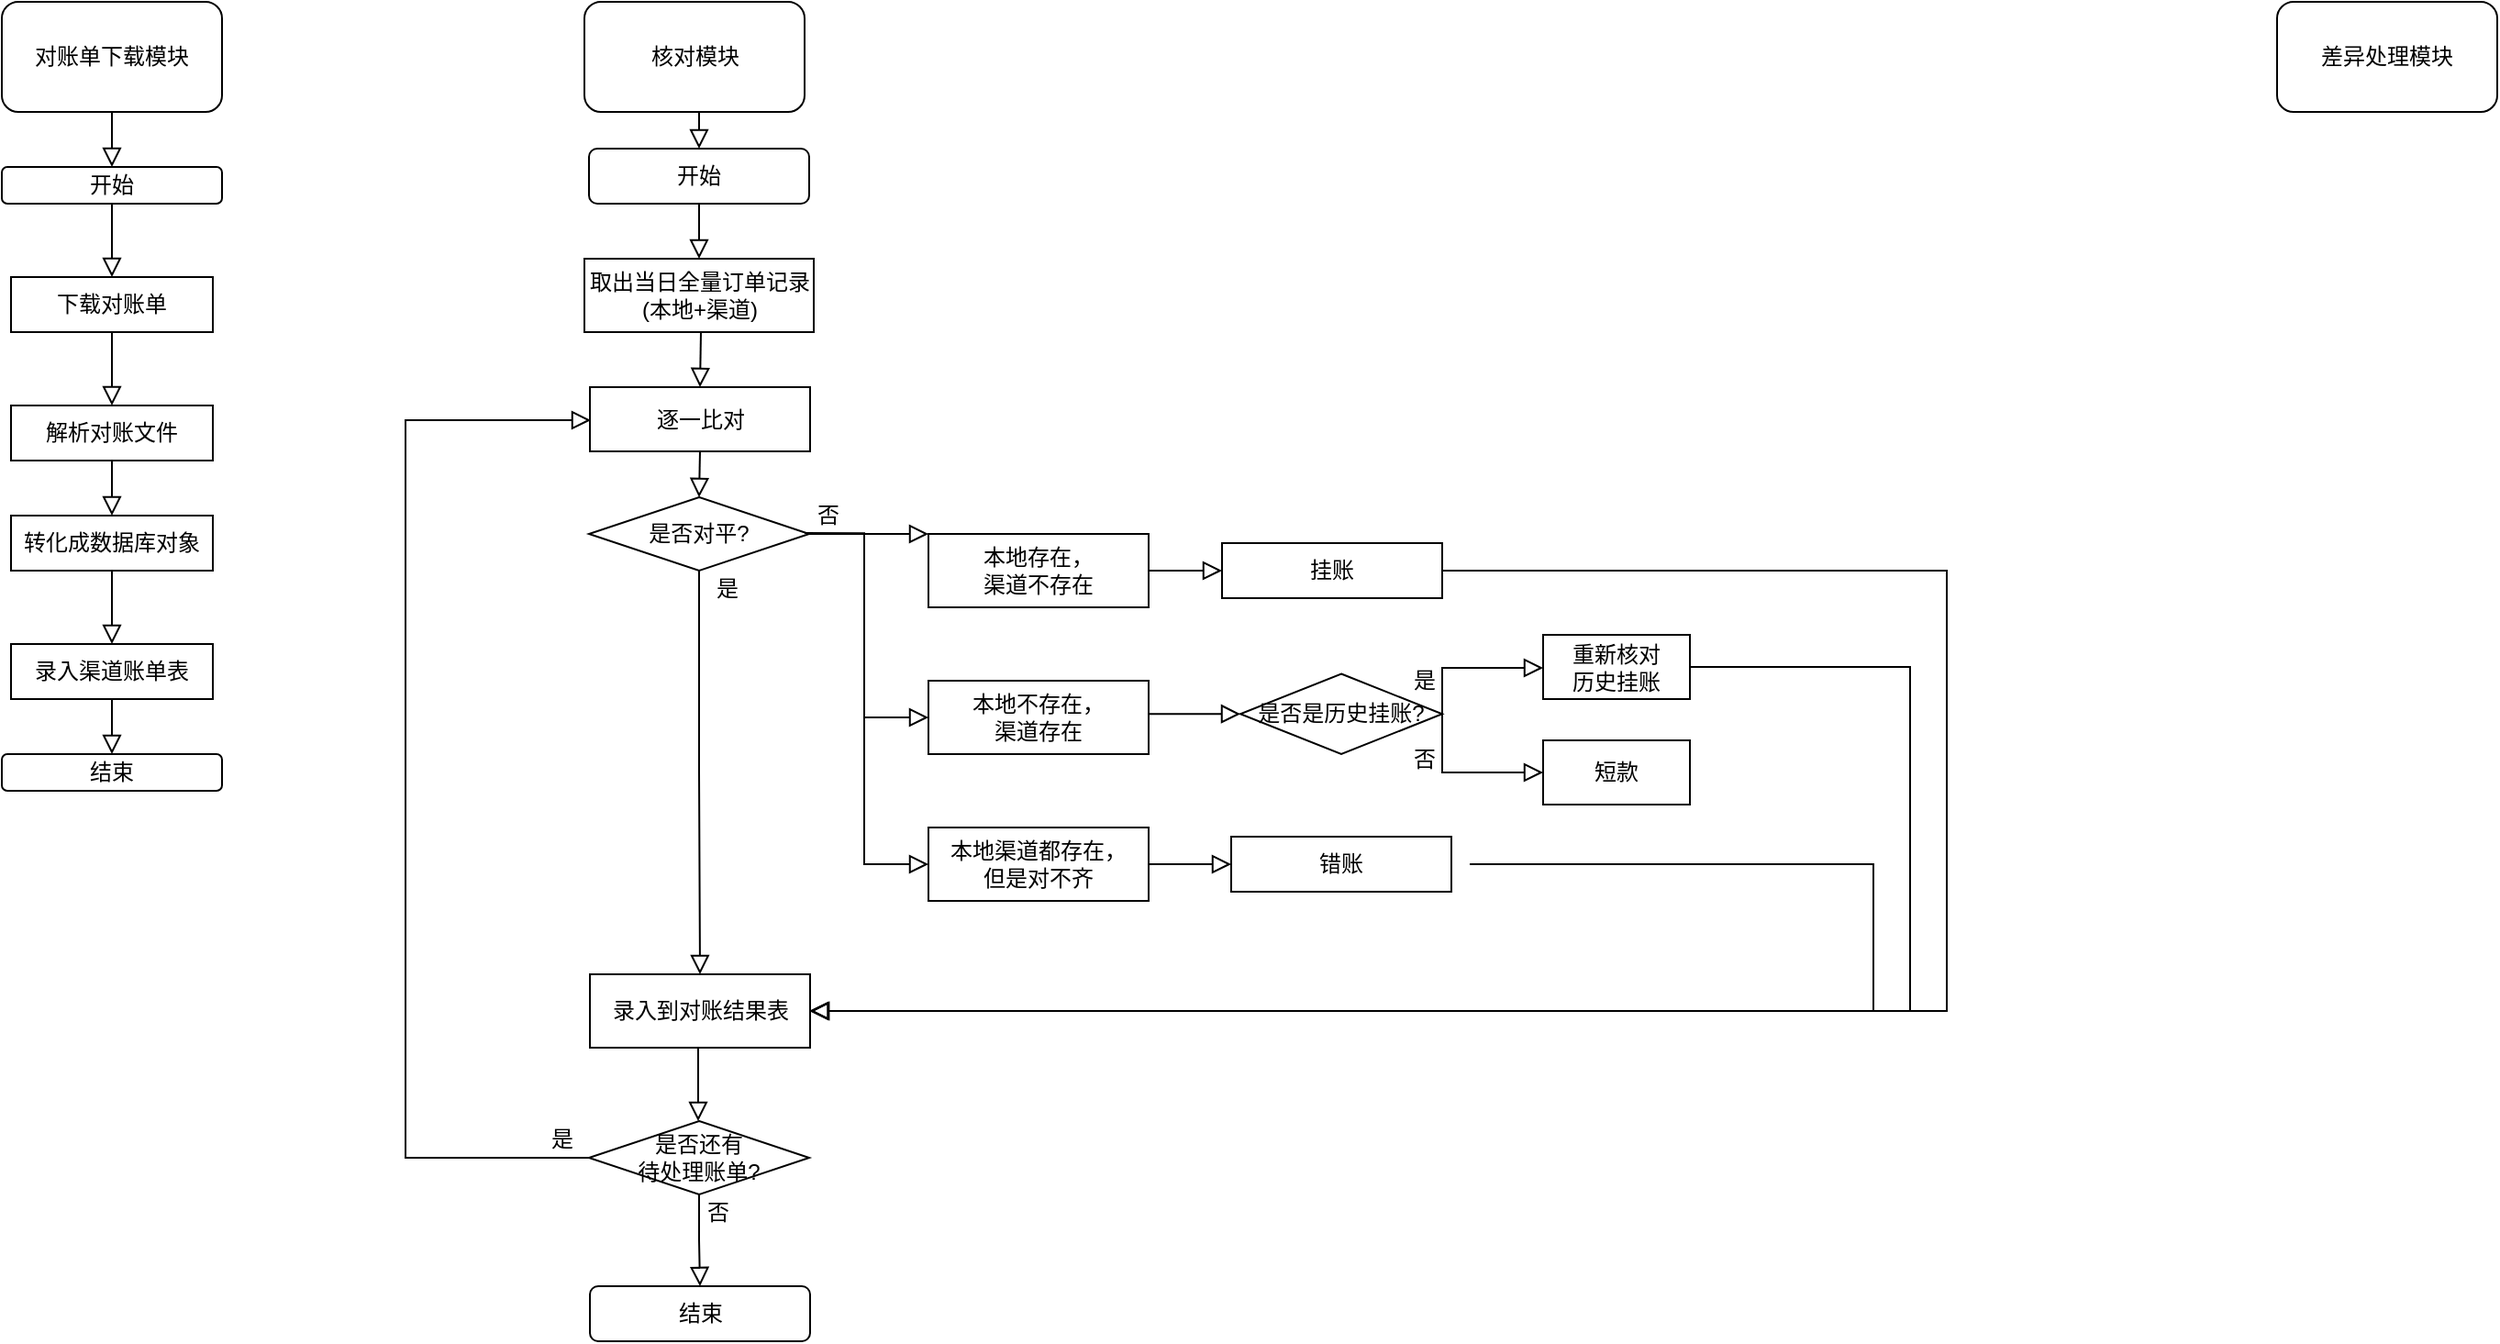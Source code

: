 <mxfile version="14.7.8" type="github">
  <diagram id="C5RBs43oDa-KdzZeNtuy" name="Page-1">
    <mxGraphModel dx="1106" dy="551" grid="1" gridSize="10" guides="1" tooltips="1" connect="1" arrows="1" fold="1" page="1" pageScale="1" pageWidth="827" pageHeight="1169" math="0" shadow="0">
      <root>
        <mxCell id="WIyWlLk6GJQsqaUBKTNV-0" />
        <mxCell id="WIyWlLk6GJQsqaUBKTNV-1" parent="WIyWlLk6GJQsqaUBKTNV-0" />
        <mxCell id="WIyWlLk6GJQsqaUBKTNV-2" value="" style="rounded=0;html=1;jettySize=auto;orthogonalLoop=1;fontSize=11;endArrow=block;endFill=0;endSize=8;strokeWidth=1;shadow=0;labelBackgroundColor=none;edgeStyle=orthogonalEdgeStyle;entryX=0.5;entryY=0;entryDx=0;entryDy=0;" parent="WIyWlLk6GJQsqaUBKTNV-1" source="WIyWlLk6GJQsqaUBKTNV-3" target="N6wHGYZwscQPNI5AvdY5-2" edge="1">
          <mxGeometry relative="1" as="geometry" />
        </mxCell>
        <mxCell id="WIyWlLk6GJQsqaUBKTNV-3" value="开始" style="rounded=1;whiteSpace=wrap;html=1;fontSize=12;glass=0;strokeWidth=1;shadow=0;" parent="WIyWlLk6GJQsqaUBKTNV-1" vertex="1">
          <mxGeometry x="80" y="160" width="120" height="20" as="geometry" />
        </mxCell>
        <mxCell id="N6wHGYZwscQPNI5AvdY5-2" value="下载对账单" style="rounded=0;whiteSpace=wrap;html=1;" vertex="1" parent="WIyWlLk6GJQsqaUBKTNV-1">
          <mxGeometry x="85" y="220" width="110" height="30" as="geometry" />
        </mxCell>
        <mxCell id="N6wHGYZwscQPNI5AvdY5-4" value="" style="rounded=0;html=1;jettySize=auto;orthogonalLoop=1;fontSize=11;endArrow=block;endFill=0;endSize=8;strokeWidth=1;shadow=0;labelBackgroundColor=none;edgeStyle=orthogonalEdgeStyle;entryX=0.5;entryY=0;entryDx=0;entryDy=0;exitX=0.5;exitY=1;exitDx=0;exitDy=0;" edge="1" parent="WIyWlLk6GJQsqaUBKTNV-1" source="N6wHGYZwscQPNI5AvdY5-2">
          <mxGeometry relative="1" as="geometry">
            <mxPoint x="90" y="170.0" as="sourcePoint" />
            <mxPoint x="140" y="290" as="targetPoint" />
          </mxGeometry>
        </mxCell>
        <mxCell id="N6wHGYZwscQPNI5AvdY5-5" value="解析对账文件" style="rounded=0;whiteSpace=wrap;html=1;" vertex="1" parent="WIyWlLk6GJQsqaUBKTNV-1">
          <mxGeometry x="85" y="290" width="110" height="30" as="geometry" />
        </mxCell>
        <mxCell id="N6wHGYZwscQPNI5AvdY5-6" value="" style="rounded=0;html=1;jettySize=auto;orthogonalLoop=1;fontSize=11;endArrow=block;endFill=0;endSize=8;strokeWidth=1;shadow=0;labelBackgroundColor=none;edgeStyle=orthogonalEdgeStyle;exitX=0.5;exitY=1;exitDx=0;exitDy=0;" edge="1" parent="WIyWlLk6GJQsqaUBKTNV-1" source="N6wHGYZwscQPNI5AvdY5-5">
          <mxGeometry relative="1" as="geometry">
            <mxPoint x="150" y="260" as="sourcePoint" />
            <mxPoint x="140" y="350" as="targetPoint" />
          </mxGeometry>
        </mxCell>
        <mxCell id="N6wHGYZwscQPNI5AvdY5-7" value="转化成数据库对象" style="rounded=0;whiteSpace=wrap;html=1;" vertex="1" parent="WIyWlLk6GJQsqaUBKTNV-1">
          <mxGeometry x="85" y="350" width="110" height="30" as="geometry" />
        </mxCell>
        <mxCell id="N6wHGYZwscQPNI5AvdY5-8" value="" style="rounded=0;html=1;jettySize=auto;orthogonalLoop=1;fontSize=11;endArrow=block;endFill=0;endSize=8;strokeWidth=1;shadow=0;labelBackgroundColor=none;edgeStyle=orthogonalEdgeStyle;exitX=0.5;exitY=1;exitDx=0;exitDy=0;" edge="1" parent="WIyWlLk6GJQsqaUBKTNV-1" source="N6wHGYZwscQPNI5AvdY5-7">
          <mxGeometry relative="1" as="geometry">
            <mxPoint x="150" y="330" as="sourcePoint" />
            <mxPoint x="140" y="420" as="targetPoint" />
          </mxGeometry>
        </mxCell>
        <mxCell id="N6wHGYZwscQPNI5AvdY5-9" value="录入渠道账单表" style="rounded=0;whiteSpace=wrap;html=1;" vertex="1" parent="WIyWlLk6GJQsqaUBKTNV-1">
          <mxGeometry x="85" y="420" width="110" height="30" as="geometry" />
        </mxCell>
        <mxCell id="N6wHGYZwscQPNI5AvdY5-10" value="结束" style="rounded=1;whiteSpace=wrap;html=1;fontSize=12;glass=0;strokeWidth=1;shadow=0;" vertex="1" parent="WIyWlLk6GJQsqaUBKTNV-1">
          <mxGeometry x="80" y="480" width="120" height="20" as="geometry" />
        </mxCell>
        <mxCell id="N6wHGYZwscQPNI5AvdY5-11" value="" style="rounded=0;html=1;jettySize=auto;orthogonalLoop=1;fontSize=11;endArrow=block;endFill=0;endSize=8;strokeWidth=1;shadow=0;labelBackgroundColor=none;edgeStyle=orthogonalEdgeStyle;exitX=0.5;exitY=1;exitDx=0;exitDy=0;entryX=0.5;entryY=0;entryDx=0;entryDy=0;" edge="1" parent="WIyWlLk6GJQsqaUBKTNV-1" source="N6wHGYZwscQPNI5AvdY5-9" target="N6wHGYZwscQPNI5AvdY5-10">
          <mxGeometry relative="1" as="geometry">
            <mxPoint x="150" y="390" as="sourcePoint" />
            <mxPoint x="150" y="430" as="targetPoint" />
          </mxGeometry>
        </mxCell>
        <mxCell id="N6wHGYZwscQPNI5AvdY5-12" value="对账单下载模块" style="rounded=1;whiteSpace=wrap;html=1;" vertex="1" parent="WIyWlLk6GJQsqaUBKTNV-1">
          <mxGeometry x="80" y="70" width="120" height="60" as="geometry" />
        </mxCell>
        <mxCell id="N6wHGYZwscQPNI5AvdY5-13" value="核对模块" style="rounded=1;whiteSpace=wrap;html=1;" vertex="1" parent="WIyWlLk6GJQsqaUBKTNV-1">
          <mxGeometry x="397.5" y="70" width="120" height="60" as="geometry" />
        </mxCell>
        <mxCell id="N6wHGYZwscQPNI5AvdY5-14" value="" style="rounded=0;html=1;jettySize=auto;orthogonalLoop=1;fontSize=11;endArrow=block;endFill=0;endSize=8;strokeWidth=1;shadow=0;labelBackgroundColor=none;edgeStyle=orthogonalEdgeStyle;exitX=0.5;exitY=1;exitDx=0;exitDy=0;" edge="1" parent="WIyWlLk6GJQsqaUBKTNV-1" source="N6wHGYZwscQPNI5AvdY5-12">
          <mxGeometry relative="1" as="geometry">
            <mxPoint x="150" y="190" as="sourcePoint" />
            <mxPoint x="140" y="160" as="targetPoint" />
          </mxGeometry>
        </mxCell>
        <mxCell id="N6wHGYZwscQPNI5AvdY5-15" value="开始" style="rounded=1;whiteSpace=wrap;html=1;fontSize=12;glass=0;strokeWidth=1;shadow=0;" vertex="1" parent="WIyWlLk6GJQsqaUBKTNV-1">
          <mxGeometry x="400" y="150" width="120" height="30" as="geometry" />
        </mxCell>
        <mxCell id="N6wHGYZwscQPNI5AvdY5-16" value="" style="rounded=0;html=1;jettySize=auto;orthogonalLoop=1;fontSize=11;endArrow=block;endFill=0;endSize=8;strokeWidth=1;shadow=0;labelBackgroundColor=none;edgeStyle=orthogonalEdgeStyle;exitX=0.5;exitY=1;exitDx=0;exitDy=0;entryX=0.5;entryY=0;entryDx=0;entryDy=0;" edge="1" parent="WIyWlLk6GJQsqaUBKTNV-1" source="N6wHGYZwscQPNI5AvdY5-13" target="N6wHGYZwscQPNI5AvdY5-15">
          <mxGeometry relative="1" as="geometry">
            <mxPoint x="292.5" y="140" as="sourcePoint" />
            <mxPoint x="292.5" y="170" as="targetPoint" />
          </mxGeometry>
        </mxCell>
        <mxCell id="N6wHGYZwscQPNI5AvdY5-17" value="取出当日全量订单记录&lt;br&gt;(本地+渠道)" style="rounded=0;whiteSpace=wrap;html=1;" vertex="1" parent="WIyWlLk6GJQsqaUBKTNV-1">
          <mxGeometry x="397.5" y="210" width="125" height="40" as="geometry" />
        </mxCell>
        <mxCell id="N6wHGYZwscQPNI5AvdY5-18" value="" style="rounded=0;html=1;jettySize=auto;orthogonalLoop=1;fontSize=11;endArrow=block;endFill=0;endSize=8;strokeWidth=1;shadow=0;labelBackgroundColor=none;edgeStyle=orthogonalEdgeStyle;entryX=0.5;entryY=0;entryDx=0;entryDy=0;exitX=0.5;exitY=1;exitDx=0;exitDy=0;" edge="1" parent="WIyWlLk6GJQsqaUBKTNV-1" source="N6wHGYZwscQPNI5AvdY5-15" target="N6wHGYZwscQPNI5AvdY5-17">
          <mxGeometry relative="1" as="geometry">
            <mxPoint x="292.5" y="190" as="sourcePoint" />
            <mxPoint x="292.5" y="230" as="targetPoint" />
          </mxGeometry>
        </mxCell>
        <mxCell id="N6wHGYZwscQPNI5AvdY5-20" value="" style="rounded=0;html=1;jettySize=auto;orthogonalLoop=1;fontSize=11;endArrow=block;endFill=0;endSize=8;strokeWidth=1;shadow=0;labelBackgroundColor=none;edgeStyle=orthogonalEdgeStyle;entryX=0.5;entryY=0;entryDx=0;entryDy=0;" edge="1" parent="WIyWlLk6GJQsqaUBKTNV-1" target="N6wHGYZwscQPNI5AvdY5-74">
          <mxGeometry relative="1" as="geometry">
            <mxPoint x="461" y="250" as="sourcePoint" />
            <mxPoint x="470" y="270" as="targetPoint" />
          </mxGeometry>
        </mxCell>
        <mxCell id="N6wHGYZwscQPNI5AvdY5-22" value="是否对平?" style="rhombus;whiteSpace=wrap;html=1;" vertex="1" parent="WIyWlLk6GJQsqaUBKTNV-1">
          <mxGeometry x="400" y="340" width="120" height="40" as="geometry" />
        </mxCell>
        <mxCell id="N6wHGYZwscQPNI5AvdY5-23" value="" style="rounded=0;html=1;jettySize=auto;orthogonalLoop=1;fontSize=11;endArrow=block;endFill=0;endSize=8;strokeWidth=1;shadow=0;labelBackgroundColor=none;edgeStyle=orthogonalEdgeStyle;entryX=0.5;entryY=0;entryDx=0;entryDy=0;exitX=0.5;exitY=1;exitDx=0;exitDy=0;" edge="1" parent="WIyWlLk6GJQsqaUBKTNV-1" source="N6wHGYZwscQPNI5AvdY5-74" target="N6wHGYZwscQPNI5AvdY5-22">
          <mxGeometry relative="1" as="geometry">
            <mxPoint x="460" y="316" as="sourcePoint" />
            <mxPoint x="462.5" y="300" as="targetPoint" />
          </mxGeometry>
        </mxCell>
        <mxCell id="N6wHGYZwscQPNI5AvdY5-29" value="" style="rounded=0;html=1;jettySize=auto;orthogonalLoop=1;fontSize=11;endArrow=block;endFill=0;endSize=8;strokeWidth=1;shadow=0;labelBackgroundColor=none;edgeStyle=orthogonalEdgeStyle;exitX=0.5;exitY=1;exitDx=0;exitDy=0;entryX=0.5;entryY=0;entryDx=0;entryDy=0;" edge="1" parent="WIyWlLk6GJQsqaUBKTNV-1">
          <mxGeometry relative="1" as="geometry">
            <mxPoint x="459.5" y="630" as="sourcePoint" />
            <mxPoint x="459.5" y="680" as="targetPoint" />
          </mxGeometry>
        </mxCell>
        <mxCell id="N6wHGYZwscQPNI5AvdY5-33" value="" style="rounded=0;html=1;jettySize=auto;orthogonalLoop=1;fontSize=11;endArrow=block;endFill=0;endSize=8;strokeWidth=1;shadow=0;labelBackgroundColor=none;edgeStyle=orthogonalEdgeStyle;exitX=0;exitY=0.5;exitDx=0;exitDy=0;" edge="1" parent="WIyWlLk6GJQsqaUBKTNV-1" source="N6wHGYZwscQPNI5AvdY5-66">
          <mxGeometry relative="1" as="geometry">
            <mxPoint x="397.5" y="610" as="sourcePoint" />
            <mxPoint x="401" y="298" as="targetPoint" />
            <Array as="points">
              <mxPoint x="300" y="700" />
              <mxPoint x="300" y="298" />
            </Array>
          </mxGeometry>
        </mxCell>
        <mxCell id="N6wHGYZwscQPNI5AvdY5-35" value="" style="rounded=0;html=1;jettySize=auto;orthogonalLoop=1;fontSize=11;endArrow=block;endFill=0;endSize=8;strokeWidth=1;shadow=0;labelBackgroundColor=none;edgeStyle=orthogonalEdgeStyle;exitX=1;exitY=0.5;exitDx=0;exitDy=0;entryX=0;entryY=0;entryDx=0;entryDy=0;" edge="1" parent="WIyWlLk6GJQsqaUBKTNV-1" source="N6wHGYZwscQPNI5AvdY5-22" target="N6wHGYZwscQPNI5AvdY5-49">
          <mxGeometry relative="1" as="geometry">
            <mxPoint x="470.0" y="320.0" as="sourcePoint" />
            <mxPoint x="580" y="300" as="targetPoint" />
            <Array as="points">
              <mxPoint x="570" y="360" />
              <mxPoint x="570" y="360" />
            </Array>
          </mxGeometry>
        </mxCell>
        <mxCell id="N6wHGYZwscQPNI5AvdY5-36" value="否" style="text;html=1;align=center;verticalAlign=middle;resizable=0;points=[];autosize=1;strokeColor=none;" vertex="1" parent="WIyWlLk6GJQsqaUBKTNV-1">
          <mxGeometry x="515" y="340" width="30" height="20" as="geometry" />
        </mxCell>
        <mxCell id="N6wHGYZwscQPNI5AvdY5-41" value="" style="rounded=0;html=1;jettySize=auto;orthogonalLoop=1;fontSize=11;endArrow=block;endFill=0;endSize=8;strokeWidth=1;shadow=0;labelBackgroundColor=none;edgeStyle=orthogonalEdgeStyle;entryX=0;entryY=0.5;entryDx=0;entryDy=0;" edge="1" parent="WIyWlLk6GJQsqaUBKTNV-1" target="N6wHGYZwscQPNI5AvdY5-50">
          <mxGeometry relative="1" as="geometry">
            <mxPoint x="550" y="460" as="sourcePoint" />
            <mxPoint x="575" y="440" as="targetPoint" />
            <Array as="points">
              <mxPoint x="555" y="460" />
              <mxPoint x="555" y="460" />
            </Array>
          </mxGeometry>
        </mxCell>
        <mxCell id="N6wHGYZwscQPNI5AvdY5-44" value="" style="rounded=0;html=1;jettySize=auto;orthogonalLoop=1;fontSize=11;endArrow=block;endFill=0;endSize=8;strokeWidth=1;shadow=0;labelBackgroundColor=none;edgeStyle=orthogonalEdgeStyle;exitX=0.083;exitY=0.978;exitDx=0;exitDy=0;exitPerimeter=0;entryX=0;entryY=0.5;entryDx=0;entryDy=0;" edge="1" parent="WIyWlLk6GJQsqaUBKTNV-1" source="N6wHGYZwscQPNI5AvdY5-36" target="N6wHGYZwscQPNI5AvdY5-51">
          <mxGeometry relative="1" as="geometry">
            <mxPoint x="530.0" y="370.0" as="sourcePoint" />
            <mxPoint x="580" y="470" as="targetPoint" />
            <Array as="points">
              <mxPoint x="550" y="360" />
              <mxPoint x="550" y="540" />
            </Array>
          </mxGeometry>
        </mxCell>
        <mxCell id="N6wHGYZwscQPNI5AvdY5-46" value="是否是历史挂账?" style="rhombus;whiteSpace=wrap;html=1;" vertex="1" parent="WIyWlLk6GJQsqaUBKTNV-1">
          <mxGeometry x="755" y="436.25" width="110" height="43.75" as="geometry" />
        </mxCell>
        <mxCell id="N6wHGYZwscQPNI5AvdY5-49" value="&lt;span&gt;本地存在，&lt;/span&gt;&lt;br&gt;&lt;span&gt;渠道不存在&lt;/span&gt;" style="rounded=0;whiteSpace=wrap;html=1;" vertex="1" parent="WIyWlLk6GJQsqaUBKTNV-1">
          <mxGeometry x="585" y="360" width="120" height="40" as="geometry" />
        </mxCell>
        <mxCell id="N6wHGYZwscQPNI5AvdY5-50" value="&lt;span&gt;本地不存在，&lt;/span&gt;&lt;br&gt;&lt;span&gt;渠道存在&lt;/span&gt;" style="rounded=0;whiteSpace=wrap;html=1;" vertex="1" parent="WIyWlLk6GJQsqaUBKTNV-1">
          <mxGeometry x="585" y="440" width="120" height="40" as="geometry" />
        </mxCell>
        <mxCell id="N6wHGYZwscQPNI5AvdY5-51" value="本地渠道都存在，&lt;br&gt;但是对不齐" style="rounded=0;whiteSpace=wrap;html=1;" vertex="1" parent="WIyWlLk6GJQsqaUBKTNV-1">
          <mxGeometry x="585" y="520" width="120" height="40" as="geometry" />
        </mxCell>
        <mxCell id="N6wHGYZwscQPNI5AvdY5-52" value="" style="rounded=0;html=1;jettySize=auto;orthogonalLoop=1;fontSize=11;endArrow=block;endFill=0;endSize=8;strokeWidth=1;shadow=0;labelBackgroundColor=none;edgeStyle=orthogonalEdgeStyle;exitX=1;exitY=0.5;exitDx=0;exitDy=0;entryX=0;entryY=0.5;entryDx=0;entryDy=0;" edge="1" parent="WIyWlLk6GJQsqaUBKTNV-1" source="N6wHGYZwscQPNI5AvdY5-50" target="N6wHGYZwscQPNI5AvdY5-46">
          <mxGeometry relative="1" as="geometry">
            <mxPoint x="525.0" y="450.0" as="sourcePoint" />
            <mxPoint x="585" y="450.0" as="targetPoint" />
            <Array as="points">
              <mxPoint x="705" y="458" />
            </Array>
          </mxGeometry>
        </mxCell>
        <mxCell id="N6wHGYZwscQPNI5AvdY5-53" value="" style="rounded=0;html=1;jettySize=auto;orthogonalLoop=1;fontSize=11;endArrow=block;endFill=0;endSize=8;strokeWidth=1;shadow=0;labelBackgroundColor=none;edgeStyle=orthogonalEdgeStyle;exitX=1;exitY=0.5;exitDx=0;exitDy=0;entryX=0;entryY=0.5;entryDx=0;entryDy=0;" edge="1" parent="WIyWlLk6GJQsqaUBKTNV-1" source="N6wHGYZwscQPNI5AvdY5-49">
          <mxGeometry relative="1" as="geometry">
            <mxPoint x="715.0" y="379.05" as="sourcePoint" />
            <mxPoint x="745" y="380" as="targetPoint" />
            <Array as="points" />
          </mxGeometry>
        </mxCell>
        <mxCell id="N6wHGYZwscQPNI5AvdY5-56" value="" style="rounded=0;html=1;jettySize=auto;orthogonalLoop=1;fontSize=11;endArrow=block;endFill=0;endSize=8;strokeWidth=1;shadow=0;labelBackgroundColor=none;edgeStyle=orthogonalEdgeStyle;entryX=0;entryY=0.5;entryDx=0;entryDy=0;exitX=1;exitY=0.5;exitDx=0;exitDy=0;" edge="1" parent="WIyWlLk6GJQsqaUBKTNV-1" source="N6wHGYZwscQPNI5AvdY5-46" target="N6wHGYZwscQPNI5AvdY5-79">
          <mxGeometry relative="1" as="geometry">
            <mxPoint x="915" y="528" as="sourcePoint" />
            <mxPoint x="905" y="415" as="targetPoint" />
            <Array as="points">
              <mxPoint x="865" y="433" />
              <mxPoint x="920" y="433" />
            </Array>
          </mxGeometry>
        </mxCell>
        <mxCell id="N6wHGYZwscQPNI5AvdY5-57" value="是" style="text;html=1;align=center;verticalAlign=middle;resizable=0;points=[];autosize=1;strokeColor=none;" vertex="1" parent="WIyWlLk6GJQsqaUBKTNV-1">
          <mxGeometry x="840" y="430" width="30" height="20" as="geometry" />
        </mxCell>
        <mxCell id="N6wHGYZwscQPNI5AvdY5-58" value="录入到对账结果表" style="rounded=0;whiteSpace=wrap;html=1;" vertex="1" parent="WIyWlLk6GJQsqaUBKTNV-1">
          <mxGeometry x="400.5" y="600" width="120" height="40" as="geometry" />
        </mxCell>
        <mxCell id="N6wHGYZwscQPNI5AvdY5-59" value="" style="rounded=0;html=1;jettySize=auto;orthogonalLoop=1;fontSize=11;endArrow=block;endFill=0;endSize=8;strokeWidth=1;shadow=0;labelBackgroundColor=none;edgeStyle=orthogonalEdgeStyle;exitX=1;exitY=0.5;exitDx=0;exitDy=0;entryX=1;entryY=0.5;entryDx=0;entryDy=0;" edge="1" parent="WIyWlLk6GJQsqaUBKTNV-1" source="N6wHGYZwscQPNI5AvdY5-76" target="N6wHGYZwscQPNI5AvdY5-58">
          <mxGeometry relative="1" as="geometry">
            <mxPoint x="845" y="380" as="sourcePoint" />
            <mxPoint x="1120" y="430" as="targetPoint" />
            <Array as="points">
              <mxPoint x="1140" y="380" />
              <mxPoint x="1140" y="620" />
            </Array>
          </mxGeometry>
        </mxCell>
        <mxCell id="N6wHGYZwscQPNI5AvdY5-60" value="" style="rounded=0;html=1;jettySize=auto;orthogonalLoop=1;fontSize=11;endArrow=block;endFill=0;endSize=8;strokeWidth=1;shadow=0;labelBackgroundColor=none;edgeStyle=orthogonalEdgeStyle;entryX=1;entryY=0.5;entryDx=0;entryDy=0;exitX=1;exitY=0.5;exitDx=0;exitDy=0;" edge="1" parent="WIyWlLk6GJQsqaUBKTNV-1" source="N6wHGYZwscQPNI5AvdY5-79" target="N6wHGYZwscQPNI5AvdY5-58">
          <mxGeometry relative="1" as="geometry">
            <mxPoint x="1005" y="415" as="sourcePoint" />
            <mxPoint x="765.0" y="468.125" as="targetPoint" />
            <Array as="points">
              <mxPoint x="1120" y="433" />
              <mxPoint x="1120" y="620" />
            </Array>
          </mxGeometry>
        </mxCell>
        <mxCell id="N6wHGYZwscQPNI5AvdY5-61" value="" style="rounded=0;html=1;jettySize=auto;orthogonalLoop=1;fontSize=11;endArrow=block;endFill=0;endSize=8;strokeWidth=1;shadow=0;labelBackgroundColor=none;edgeStyle=orthogonalEdgeStyle;" edge="1" parent="WIyWlLk6GJQsqaUBKTNV-1">
          <mxGeometry relative="1" as="geometry">
            <mxPoint x="880" y="540" as="sourcePoint" />
            <mxPoint x="520" y="620" as="targetPoint" />
            <Array as="points">
              <mxPoint x="1100" y="540" />
              <mxPoint x="1100" y="620" />
            </Array>
          </mxGeometry>
        </mxCell>
        <mxCell id="N6wHGYZwscQPNI5AvdY5-64" value="" style="rounded=0;html=1;jettySize=auto;orthogonalLoop=1;fontSize=11;endArrow=block;endFill=0;endSize=8;strokeWidth=1;shadow=0;labelBackgroundColor=none;edgeStyle=orthogonalEdgeStyle;entryX=0.5;entryY=0;entryDx=0;entryDy=0;exitX=0.5;exitY=1;exitDx=0;exitDy=0;" edge="1" parent="WIyWlLk6GJQsqaUBKTNV-1" source="N6wHGYZwscQPNI5AvdY5-22" target="N6wHGYZwscQPNI5AvdY5-58">
          <mxGeometry relative="1" as="geometry">
            <mxPoint x="470" y="320" as="sourcePoint" />
            <mxPoint x="470" y="350" as="targetPoint" />
          </mxGeometry>
        </mxCell>
        <mxCell id="N6wHGYZwscQPNI5AvdY5-65" value="是" style="text;html=1;align=center;verticalAlign=middle;resizable=0;points=[];autosize=1;strokeColor=none;" vertex="1" parent="WIyWlLk6GJQsqaUBKTNV-1">
          <mxGeometry x="460" y="380" width="30" height="20" as="geometry" />
        </mxCell>
        <mxCell id="N6wHGYZwscQPNI5AvdY5-66" value="是否还有&lt;br&gt;待处理账单?" style="rhombus;whiteSpace=wrap;html=1;" vertex="1" parent="WIyWlLk6GJQsqaUBKTNV-1">
          <mxGeometry x="400" y="680" width="120" height="40" as="geometry" />
        </mxCell>
        <mxCell id="N6wHGYZwscQPNI5AvdY5-67" value="是" style="text;html=1;align=center;verticalAlign=middle;resizable=0;points=[];autosize=1;strokeColor=none;" vertex="1" parent="WIyWlLk6GJQsqaUBKTNV-1">
          <mxGeometry x="370" y="680" width="30" height="20" as="geometry" />
        </mxCell>
        <mxCell id="N6wHGYZwscQPNI5AvdY5-68" value="结束" style="rounded=1;whiteSpace=wrap;html=1;fontSize=12;glass=0;strokeWidth=1;shadow=0;" vertex="1" parent="WIyWlLk6GJQsqaUBKTNV-1">
          <mxGeometry x="400.5" y="770" width="120" height="30" as="geometry" />
        </mxCell>
        <mxCell id="N6wHGYZwscQPNI5AvdY5-69" value="" style="rounded=0;html=1;jettySize=auto;orthogonalLoop=1;fontSize=11;endArrow=block;endFill=0;endSize=8;strokeWidth=1;shadow=0;labelBackgroundColor=none;edgeStyle=orthogonalEdgeStyle;exitX=0.5;exitY=1;exitDx=0;exitDy=0;entryX=0.5;entryY=0;entryDx=0;entryDy=0;" edge="1" parent="WIyWlLk6GJQsqaUBKTNV-1" source="N6wHGYZwscQPNI5AvdY5-66" target="N6wHGYZwscQPNI5AvdY5-68">
          <mxGeometry relative="1" as="geometry">
            <mxPoint x="463" y="720" as="sourcePoint" />
            <mxPoint x="490" y="750" as="targetPoint" />
          </mxGeometry>
        </mxCell>
        <mxCell id="N6wHGYZwscQPNI5AvdY5-71" value="否" style="text;html=1;align=center;verticalAlign=middle;resizable=0;points=[];autosize=1;strokeColor=none;" vertex="1" parent="WIyWlLk6GJQsqaUBKTNV-1">
          <mxGeometry x="455" y="720" width="30" height="20" as="geometry" />
        </mxCell>
        <mxCell id="N6wHGYZwscQPNI5AvdY5-72" value="差异处理模块" style="rounded=1;whiteSpace=wrap;html=1;" vertex="1" parent="WIyWlLk6GJQsqaUBKTNV-1">
          <mxGeometry x="1320" y="70" width="120" height="60" as="geometry" />
        </mxCell>
        <mxCell id="N6wHGYZwscQPNI5AvdY5-74" value="逐一比对" style="rounded=0;whiteSpace=wrap;html=1;" vertex="1" parent="WIyWlLk6GJQsqaUBKTNV-1">
          <mxGeometry x="400.5" y="280" width="120" height="35" as="geometry" />
        </mxCell>
        <mxCell id="N6wHGYZwscQPNI5AvdY5-76" value="挂账" style="rounded=0;whiteSpace=wrap;html=1;" vertex="1" parent="WIyWlLk6GJQsqaUBKTNV-1">
          <mxGeometry x="745" y="365" width="120" height="30" as="geometry" />
        </mxCell>
        <mxCell id="N6wHGYZwscQPNI5AvdY5-77" value="错账" style="rounded=0;whiteSpace=wrap;html=1;" vertex="1" parent="WIyWlLk6GJQsqaUBKTNV-1">
          <mxGeometry x="750" y="525" width="120" height="30" as="geometry" />
        </mxCell>
        <mxCell id="N6wHGYZwscQPNI5AvdY5-78" value="" style="rounded=0;html=1;jettySize=auto;orthogonalLoop=1;fontSize=11;endArrow=block;endFill=0;endSize=8;strokeWidth=1;shadow=0;labelBackgroundColor=none;edgeStyle=orthogonalEdgeStyle;entryX=0;entryY=0.5;entryDx=0;entryDy=0;exitX=1;exitY=0.5;exitDx=0;exitDy=0;" edge="1" parent="WIyWlLk6GJQsqaUBKTNV-1" source="N6wHGYZwscQPNI5AvdY5-51" target="N6wHGYZwscQPNI5AvdY5-77">
          <mxGeometry relative="1" as="geometry">
            <mxPoint x="715" y="468" as="sourcePoint" />
            <mxPoint x="765" y="468.125" as="targetPoint" />
            <Array as="points">
              <mxPoint x="730" y="540" />
              <mxPoint x="730" y="540" />
            </Array>
          </mxGeometry>
        </mxCell>
        <mxCell id="N6wHGYZwscQPNI5AvdY5-79" value="&lt;span&gt;重新核对&lt;/span&gt;&lt;br&gt;&lt;span&gt;历史挂账&lt;/span&gt;" style="rounded=0;whiteSpace=wrap;html=1;" vertex="1" parent="WIyWlLk6GJQsqaUBKTNV-1">
          <mxGeometry x="920" y="415" width="80" height="35" as="geometry" />
        </mxCell>
        <mxCell id="N6wHGYZwscQPNI5AvdY5-81" value="短款" style="rounded=0;whiteSpace=wrap;html=1;" vertex="1" parent="WIyWlLk6GJQsqaUBKTNV-1">
          <mxGeometry x="920" y="472.5" width="80" height="35" as="geometry" />
        </mxCell>
        <mxCell id="N6wHGYZwscQPNI5AvdY5-82" value="" style="rounded=0;html=1;jettySize=auto;orthogonalLoop=1;fontSize=11;endArrow=block;endFill=0;endSize=8;strokeWidth=1;shadow=0;labelBackgroundColor=none;edgeStyle=orthogonalEdgeStyle;entryX=0;entryY=0.5;entryDx=0;entryDy=0;exitX=1;exitY=0.5;exitDx=0;exitDy=0;" edge="1" parent="WIyWlLk6GJQsqaUBKTNV-1" source="N6wHGYZwscQPNI5AvdY5-46">
          <mxGeometry relative="1" as="geometry">
            <mxPoint x="865" y="535.625" as="sourcePoint" />
            <mxPoint x="920" y="490" as="targetPoint" />
            <Array as="points">
              <mxPoint x="865" y="490" />
            </Array>
          </mxGeometry>
        </mxCell>
        <mxCell id="N6wHGYZwscQPNI5AvdY5-83" value="否" style="text;html=1;align=center;verticalAlign=middle;resizable=0;points=[];autosize=1;strokeColor=none;" vertex="1" parent="WIyWlLk6GJQsqaUBKTNV-1">
          <mxGeometry x="840" y="472.5" width="30" height="20" as="geometry" />
        </mxCell>
      </root>
    </mxGraphModel>
  </diagram>
</mxfile>
